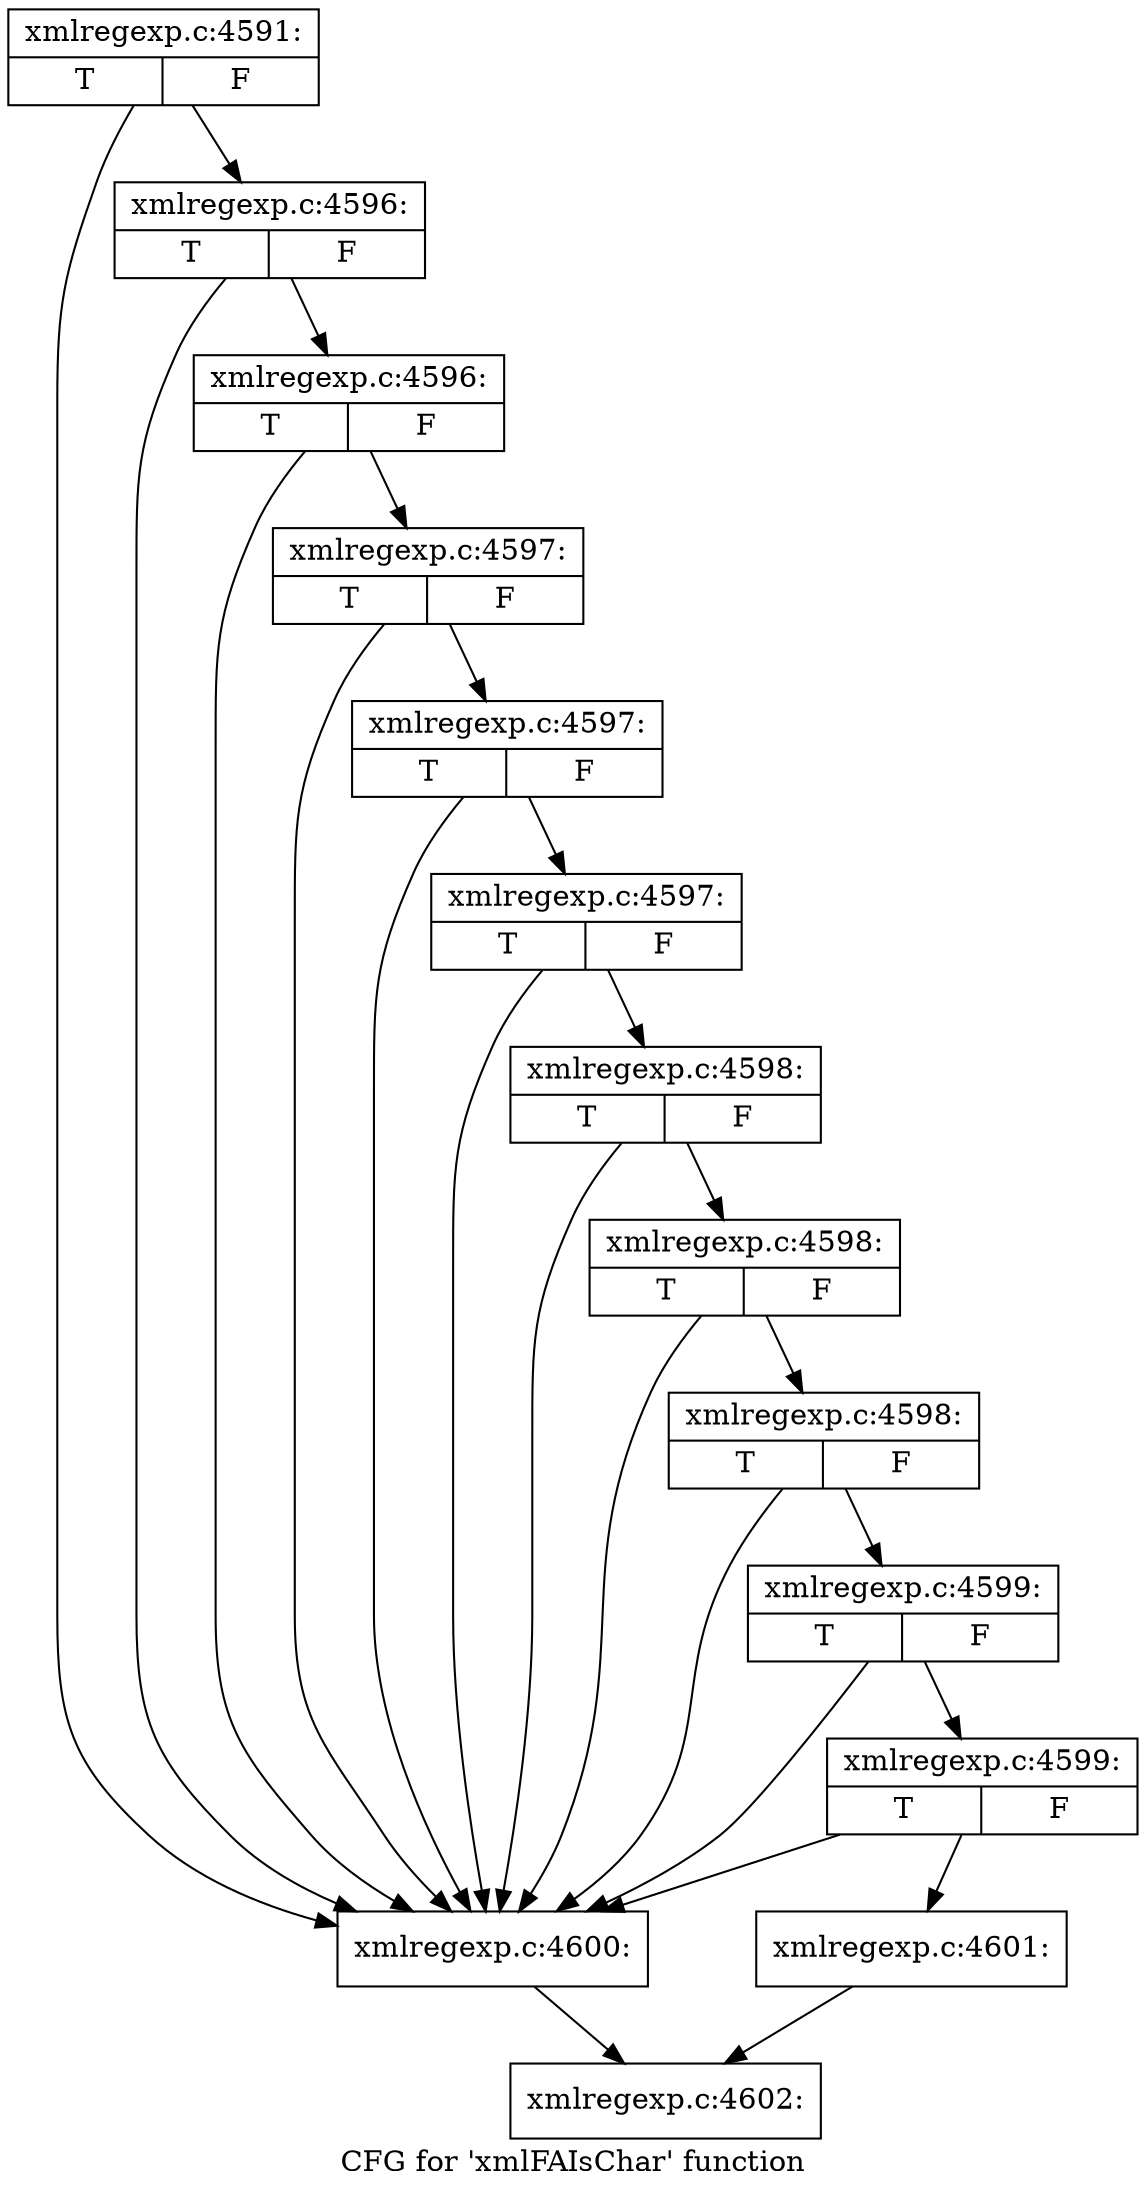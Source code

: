digraph "CFG for 'xmlFAIsChar' function" {
	label="CFG for 'xmlFAIsChar' function";

	Node0x3b11ff0 [shape=record,label="{xmlregexp.c:4591:|{<s0>T|<s1>F}}"];
	Node0x3b11ff0 -> Node0x3b26f00;
	Node0x3b11ff0 -> Node0x3b273f0;
	Node0x3b273f0 [shape=record,label="{xmlregexp.c:4596:|{<s0>T|<s1>F}}"];
	Node0x3b273f0 -> Node0x3b26f00;
	Node0x3b273f0 -> Node0x3b27370;
	Node0x3b27370 [shape=record,label="{xmlregexp.c:4596:|{<s0>T|<s1>F}}"];
	Node0x3b27370 -> Node0x3b26f00;
	Node0x3b27370 -> Node0x3b272f0;
	Node0x3b272f0 [shape=record,label="{xmlregexp.c:4597:|{<s0>T|<s1>F}}"];
	Node0x3b272f0 -> Node0x3b26f00;
	Node0x3b272f0 -> Node0x3b27270;
	Node0x3b27270 [shape=record,label="{xmlregexp.c:4597:|{<s0>T|<s1>F}}"];
	Node0x3b27270 -> Node0x3b26f00;
	Node0x3b27270 -> Node0x3b271f0;
	Node0x3b271f0 [shape=record,label="{xmlregexp.c:4597:|{<s0>T|<s1>F}}"];
	Node0x3b271f0 -> Node0x3b26f00;
	Node0x3b271f0 -> Node0x3b27170;
	Node0x3b27170 [shape=record,label="{xmlregexp.c:4598:|{<s0>T|<s1>F}}"];
	Node0x3b27170 -> Node0x3b26f00;
	Node0x3b27170 -> Node0x3b270f0;
	Node0x3b270f0 [shape=record,label="{xmlregexp.c:4598:|{<s0>T|<s1>F}}"];
	Node0x3b270f0 -> Node0x3b26f00;
	Node0x3b270f0 -> Node0x3b27070;
	Node0x3b27070 [shape=record,label="{xmlregexp.c:4598:|{<s0>T|<s1>F}}"];
	Node0x3b27070 -> Node0x3b26f00;
	Node0x3b27070 -> Node0x3b26ff0;
	Node0x3b26ff0 [shape=record,label="{xmlregexp.c:4599:|{<s0>T|<s1>F}}"];
	Node0x3b26ff0 -> Node0x3b26f00;
	Node0x3b26ff0 -> Node0x3b26fa0;
	Node0x3b26fa0 [shape=record,label="{xmlregexp.c:4599:|{<s0>T|<s1>F}}"];
	Node0x3b26fa0 -> Node0x3b26f00;
	Node0x3b26fa0 -> Node0x3b26f50;
	Node0x3b26f00 [shape=record,label="{xmlregexp.c:4600:}"];
	Node0x3b26f00 -> Node0x3b123a0;
	Node0x3b26f50 [shape=record,label="{xmlregexp.c:4601:}"];
	Node0x3b26f50 -> Node0x3b123a0;
	Node0x3b123a0 [shape=record,label="{xmlregexp.c:4602:}"];
}
